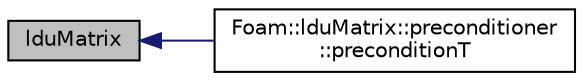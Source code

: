 digraph "lduMatrix"
{
  bgcolor="transparent";
  edge [fontname="Helvetica",fontsize="10",labelfontname="Helvetica",labelfontsize="10"];
  node [fontname="Helvetica",fontsize="10",shape=record];
  rankdir="LR";
  Node1 [label="lduMatrix",height=0.2,width=0.4,color="black", fillcolor="grey75", style="filled", fontcolor="black"];
  Node1 -> Node2 [dir="back",color="midnightblue",fontsize="10",style="solid",fontname="Helvetica"];
  Node2 [label="Foam::lduMatrix::preconditioner\l::preconditionT",height=0.2,width=0.4,color="black",URL="$a01994.html#a144db0907c2d320167fdb79bf55e5572",tooltip="Return wT the transpose-matrix preconditioned form of. "];
}
